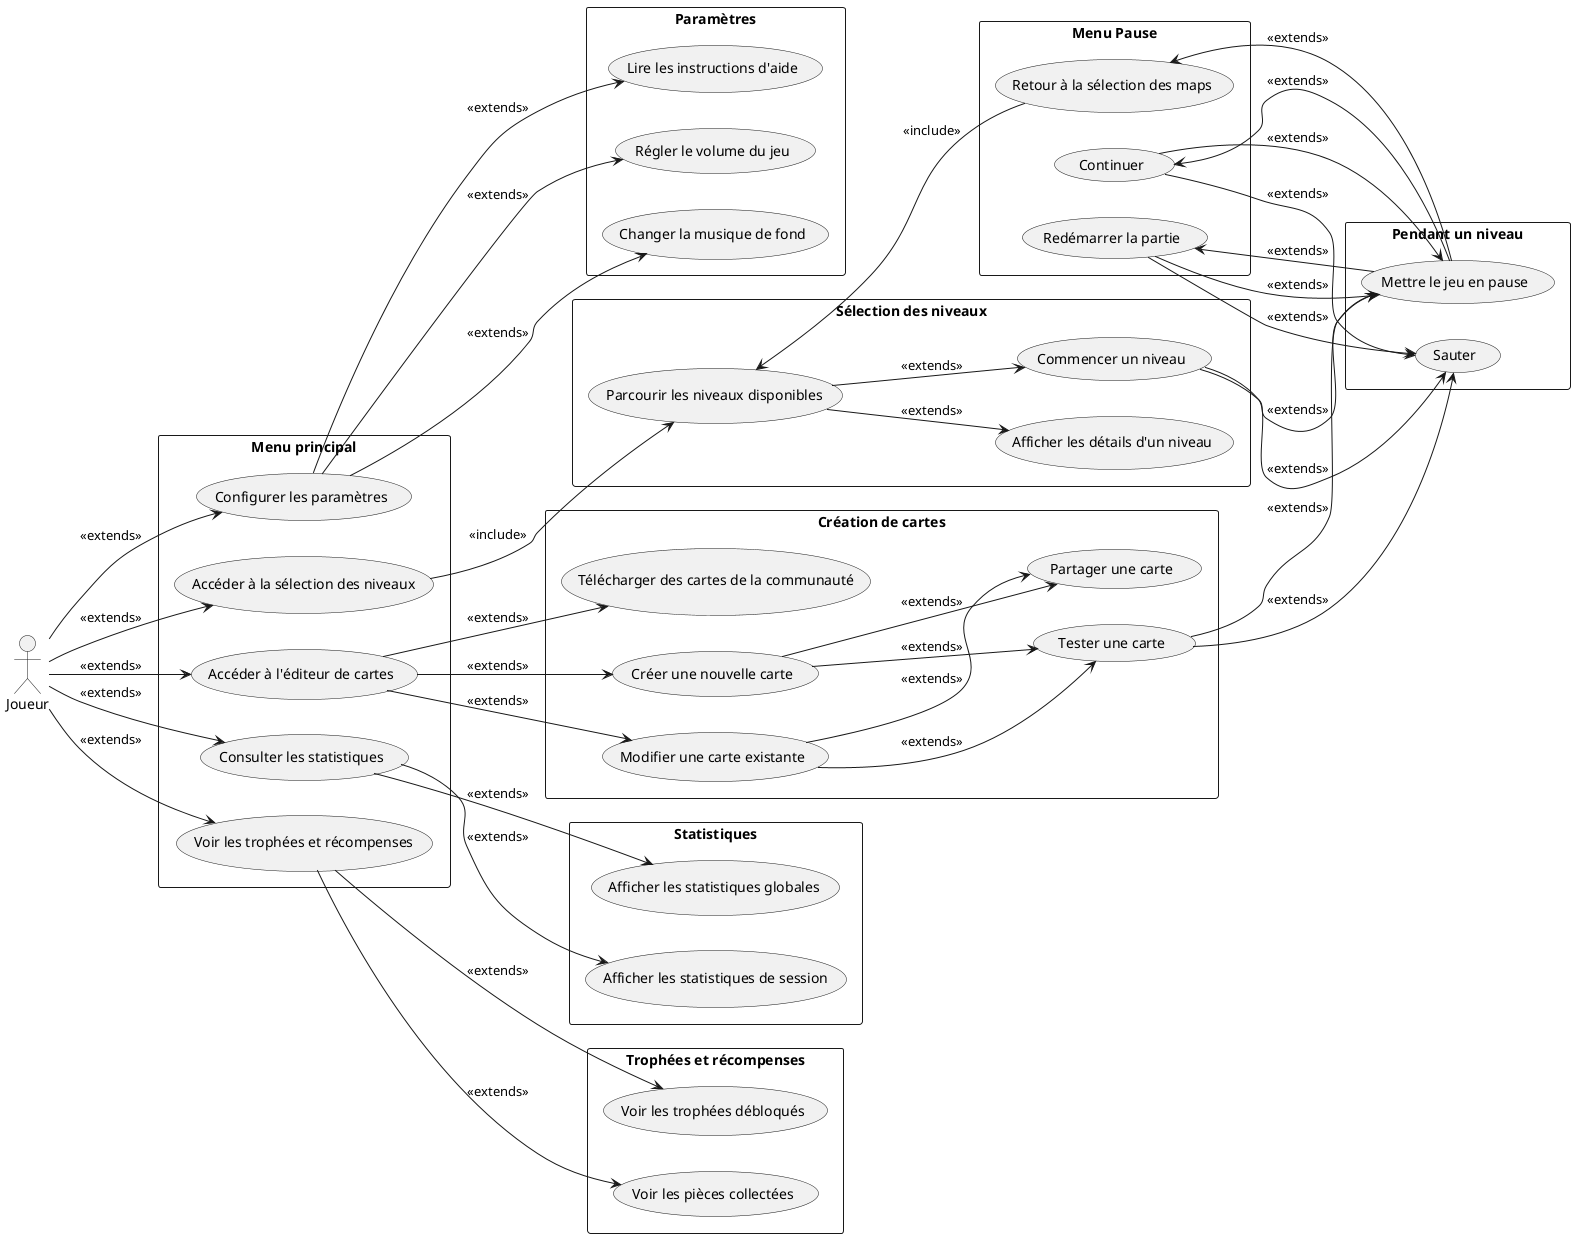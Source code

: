 @startuml Geometry Dash - Diagramme de cas d'utilisation

left to right direction

actor Joueur as Joueur


rectangle "Menu principal" {
  usecase "Configurer les paramètres" as ConfigurerParametres
  usecase "Accéder à la sélection des niveaux" as SelectionNiveau
  usecase "Accéder à l'éditeur de cartes" as EditeurCartes
  usecase "Consulter les statistiques" as ConsulterStats
  usecase "Voir les trophées et récompenses" as VoirTrophees
}

rectangle "Sélection des niveaux" {
  usecase "Parcourir les niveaux disponibles" as ParcourirNiveaux
  usecase "Afficher les détails d'un niveau" as AfficherDetailsNiveau
  usecase "Commencer un niveau" as CommencerNiveau
}

rectangle "Pendant un niveau" {
  usecase "Sauter" as Sauter
  usecase "Mettre le jeu en pause" as MettrePause
}

rectangle "Paramètres" {
  usecase "Régler le volume du jeu" as ReglerVolume
  usecase "Changer la musique de fond" as ChangerMusique
  usecase "Lire les instructions d'aide" as LireAide
}

rectangle "Création de cartes" {
  usecase "Créer une nouvelle carte" as CreerNouvelleCarte
  usecase "Modifier une carte existante" as ModifierCarte
  usecase "Tester une carte" as TesterCarte
  usecase "Partager une carte" as PartagerCarte
  usecase "Télécharger des cartes de la communauté" as TelechargerCartes
}

rectangle "Statistiques" {
  usecase "Afficher les statistiques globales" as AfficherStatsGlobales
  usecase "Afficher les statistiques de session" as AfficherStatsSession
}

rectangle "Trophées et récompenses" {
  usecase "Voir les trophées débloqués" as VoirTropheesDebloques
  usecase "Voir les pièces collectées" as VoirPieces
}

rectangle "Menu Pause" {
  usecase "Continuer" as Continuer
  usecase "Redémarrer la partie" as RedemarrerPartie
  usecase "Retour à la sélection des maps" as RetourSelection
}

Joueur --> ConfigurerParametres : <<extends>>
Joueur --> SelectionNiveau : <<extends>>
Joueur --> EditeurCartes : <<extends>>
Joueur --> ConsulterStats : <<extends>>
Joueur --> VoirTrophees : <<extends>>

SelectionNiveau --> ParcourirNiveaux : <<include>>
ParcourirNiveaux --> AfficherDetailsNiveau : <<extends>>
ParcourirNiveaux --> CommencerNiveau : <<extends>>

CommencerNiveau --> Sauter : <<extends>>
CommencerNiveau --> MettrePause : <<extends>>

ConfigurerParametres --> ReglerVolume : <<extends>>
ConfigurerParametres --> ChangerMusique : <<extends>>
ConfigurerParametres --> LireAide : <<extends>>

EditeurCartes --> CreerNouvelleCarte : <<extends>>
EditeurCartes --> ModifierCarte : <<extends>>
EditeurCartes --> TelechargerCartes : <<extends>>
CreerNouvelleCarte --> TesterCarte : <<extends>>
ModifierCarte --> TesterCarte : <<extends>>
CreerNouvelleCarte --> PartagerCarte : <<extends>>
ModifierCarte --> PartagerCarte : <<extends>>

TesterCarte--> Sauter : <<extends>>
TesterCarte--> MettrePause : <<extends>>

ConsulterStats --> AfficherStatsGlobales : <<extends>>
ConsulterStats --> AfficherStatsSession : <<extends>>

VoirTrophees --> VoirTropheesDebloques : <<extends>>
VoirTrophees --> VoirPieces : <<extends>>

MettrePause --> Continuer : <<extends>>
MettrePause --> RedemarrerPartie : <<extends>>
MettrePause --> RetourSelection : <<extends>>

RedemarrerPartie --> Sauter : <<extends>>
RedemarrerPartie --> MettrePause : <<extends>>

Continuer --> Sauter : <<extends>>
Continuer --> MettrePause : <<extends>>

RetourSelection --> ParcourirNiveaux : <<include>>

@enduml
